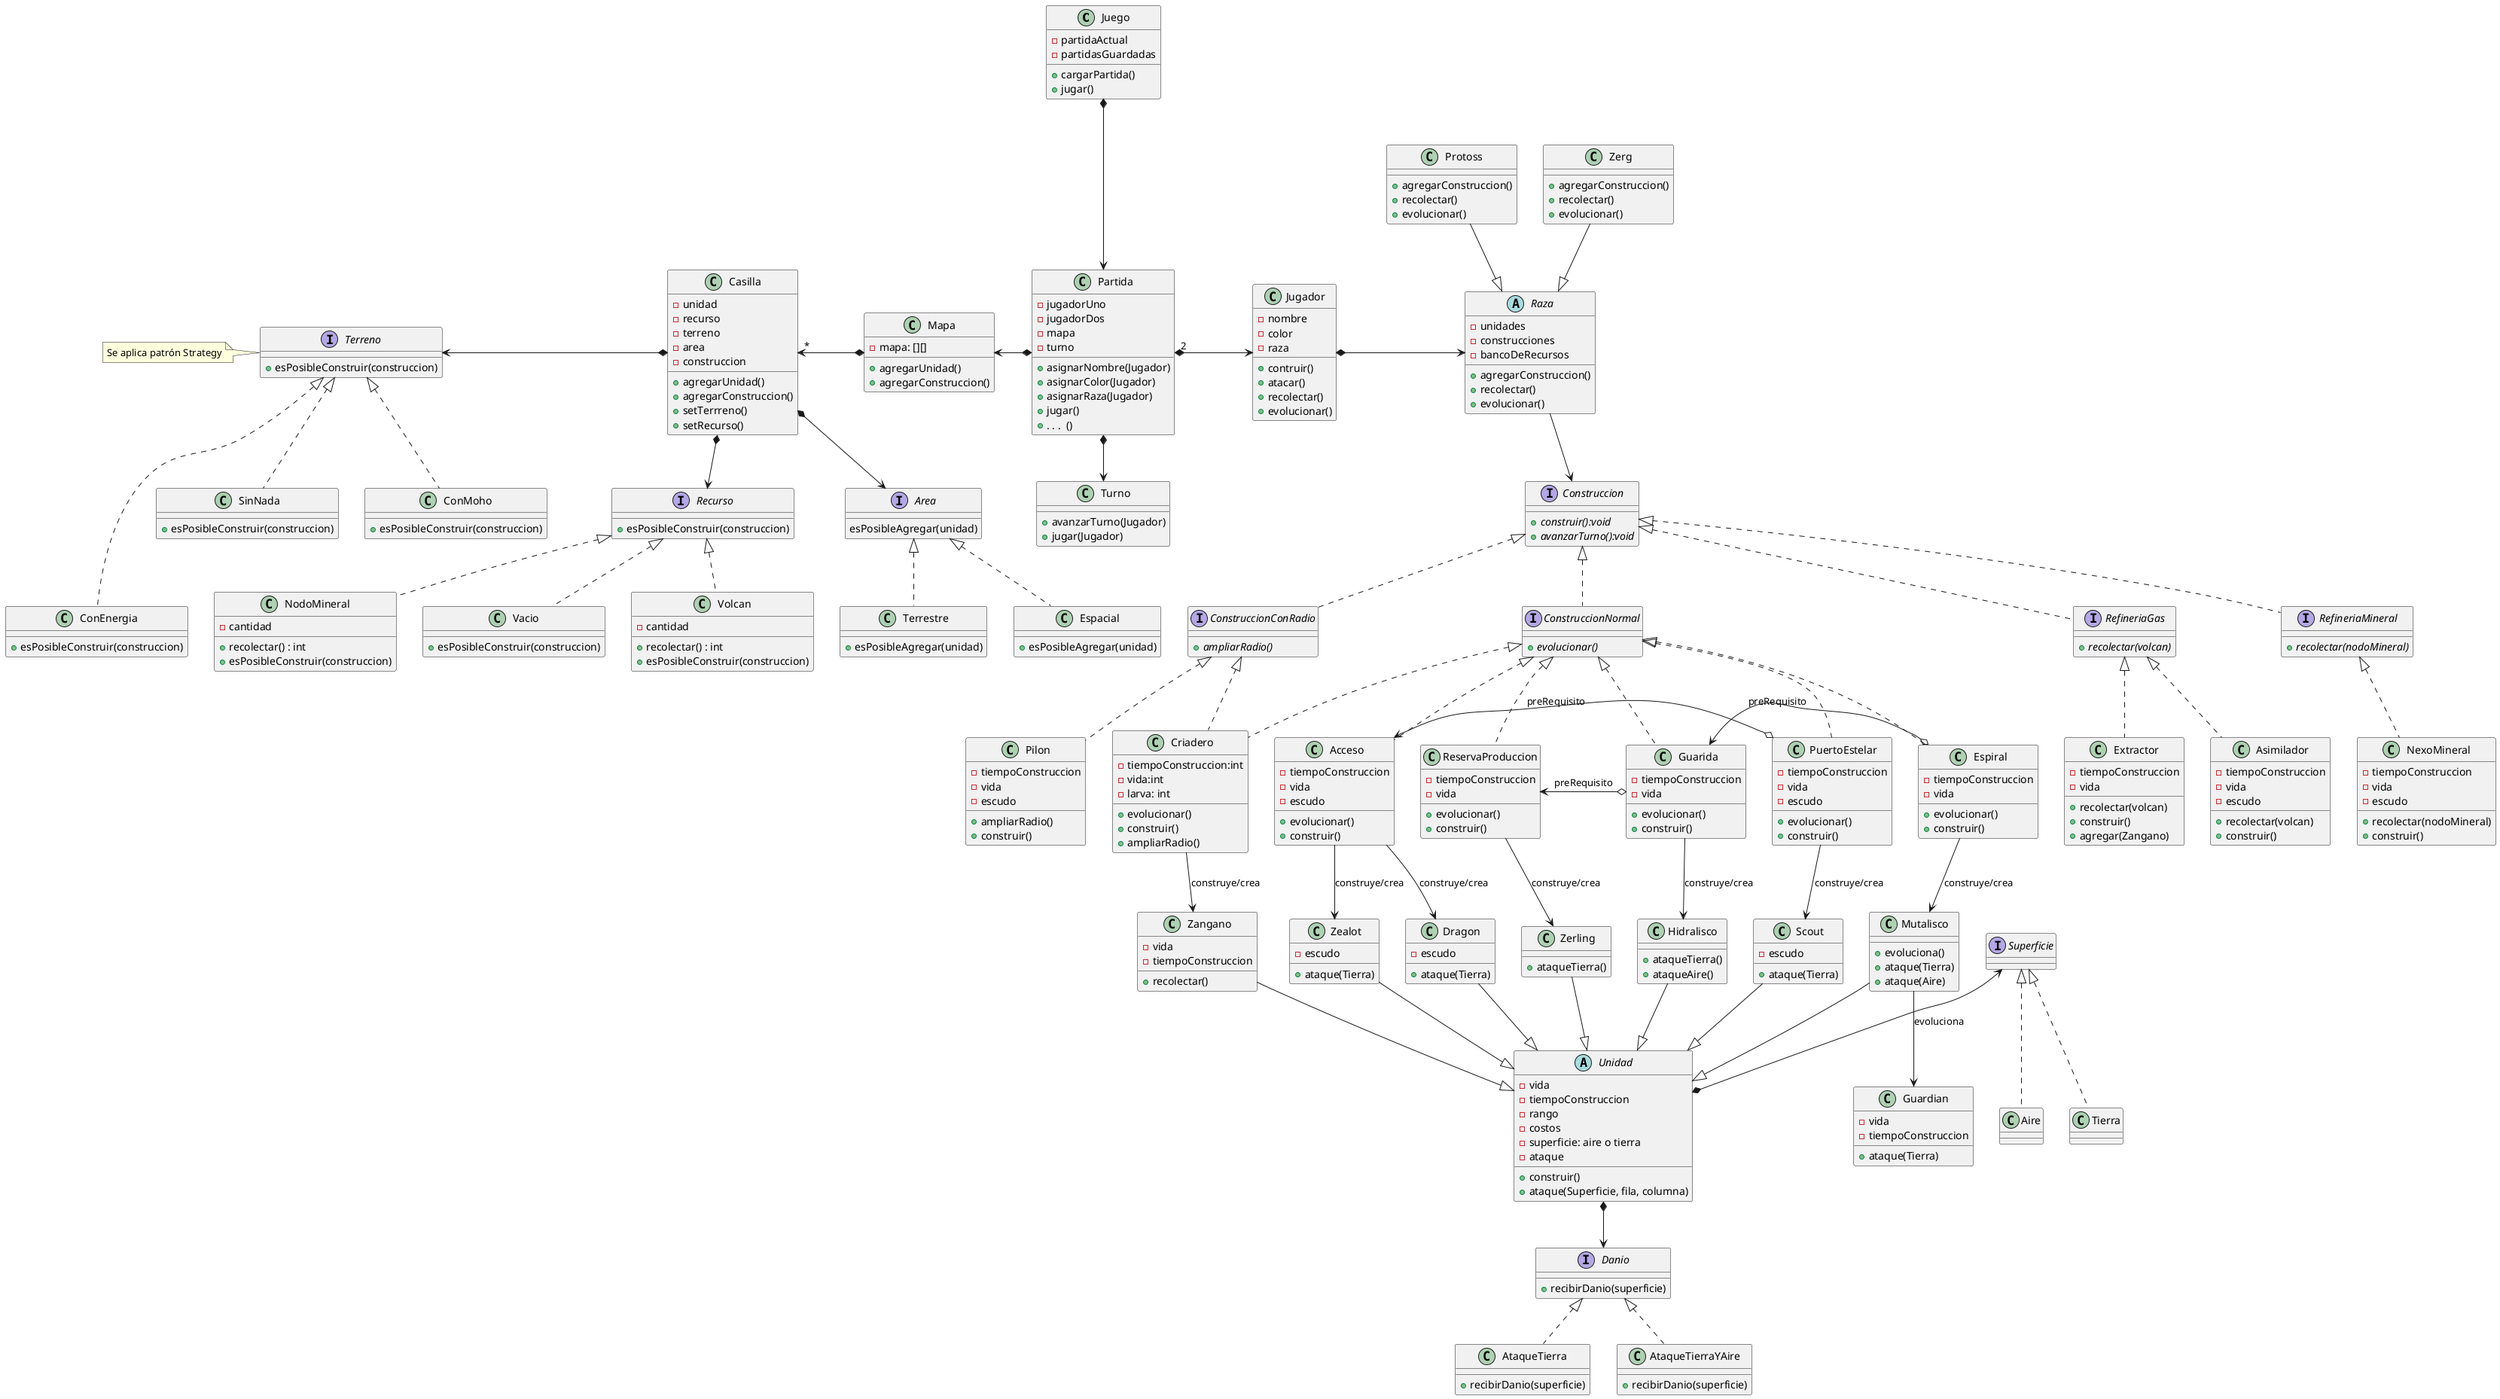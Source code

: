 @startuml
'https://plantuml.com/class-diagram

class Juego {
    - partidaActual
    - partidasGuardadas

    + cargarPartida()
    + jugar()
}

class Partida {
    - jugadorUno
    - jugadorDos
    - mapa
    - turno

    + asignarNombre(Jugador)
    + asignarColor(Jugador)
    + asignarRaza(Jugador)
    + jugar()
    + . . .  ()
}

class Jugador {
    - nombre
    - color
    - raza


    + contruir()
    + atacar()
    + recolectar()
    + evolucionar()
}

abstract class Raza {
    - unidades
    - construcciones
    - bancoDeRecursos

    + agregarConstruccion()
    + recolectar()
    + evolucionar()
}

class Zerg {
    + agregarConstruccion()
    + recolectar()
    + evolucionar()
}

class Protoss {
    + agregarConstruccion()
    + recolectar()
    + evolucionar()
}

abstract class Unidad {
    - vida
    - tiempoConstruccion
    - rango
    - costos
    - superficie: aire o tierra
    - ataque
    + construir()
    + ataque(Superficie, fila, columna)
}

class Zangano {
    - vida
    - tiempoConstruccion
    + recolectar()
}

class Zerling {
    + ataqueTierra()
}

class Hidralisco {

    +ataqueTierra()
    +ataqueAire()
}

class Mutalisco {
    +evoluciona()
    +ataque(Tierra)
    +ataque(Aire)
}

class Guardian {
    -vida
    -tiempoConstruccion

    +ataque(Tierra)
}

class Zealot {
    - escudo

    +ataque(Tierra)
}

class Dragon {
    - escudo

    +ataque(Tierra)
}

class Scout {
    - escudo

   +ataque(Tierra)

}

interface Construccion {
    +{abstract}construir():void
    +{abstract}avanzarTurno():void

}

interface RefineriaGas {
    + {abstract}recolectar(volcan)
}

interface RefineriaMineral {
    + {abstract}recolectar(nodoMineral)
}


interface ConstruccionConRadio {
    +{abstract}ampliarRadio()
}

interface ConstruccionNormal {

    +{abstract}evolucionar()
    }

class Extractor {
    - tiempoConstruccion
    - vida
    +recolectar(volcan)
    +construir()
    +agregar(Zangano)
}

class Asimilador {
    - tiempoConstruccion
    - vida
    +recolectar(volcan)
    +construir()
    - escudo
}

class NexoMineral {
    - tiempoConstruccion
    - vida
    +recolectar(nodoMineral)
    +construir()
    - escudo
}

class Criadero {
    - tiempoConstruccion:int
    - vida:int
    - larva: int
     +evolucionar()
     +construir()
     +ampliarRadio()
}

class Pilon {
    - tiempoConstruccion
    - vida
    +ampliarRadio()
    +construir()
    - escudo
}

class Espiral {
    - tiempoConstruccion
    - vida
    +evolucionar()
    +construir()

}

class ReservaProduccion {
    - tiempoConstruccion
    - vida
     +evolucionar()
     +construir()
}

class Guarida {
    - tiempoConstruccion
    - vida
    +evolucionar()
    +construir()

}

class PuertoEstelar {
    - tiempoConstruccion
    - vida
    +evolucionar()
    +construir()
    - escudo

}

class Acceso {
    - tiempoConstruccion
    - vida
     +evolucionar()
     +construir()
    - escudo
}

class Mapa {
    - mapa: [][]

    + agregarUnidad()
    + agregarConstruccion()
}

class Casilla {
    - unidad
    - recurso
    - terreno
    - area
    - construccion

    + agregarUnidad()
    + agregarConstruccion()
    + setTerrreno()
    + setRecurso()
}

class Vacio {
    + esPosibleConstruir(construccion)
}

interface Terreno {
    + esPosibleConstruir(construccion)
}

interface Terreno
note left: Se aplica patrón Strategy

class ConMoho {
    + esPosibleConstruir(construccion)
}

class ConEnergia {
    + esPosibleConstruir(construccion)
}

class SinNada {
    + esPosibleConstruir(construccion)
}

class Volcan {
    - cantidad
    + recolectar() : int
    + esPosibleConstruir(construccion)
}

class NodoMineral {
    - cantidad
    + recolectar() : int
    + esPosibleConstruir(construccion)
}

class Turno {

   +avanzarTurno(Jugador)
   +jugar(Jugador)

   }

interface Recurso {
    + esPosibleConstruir(construccion)
}

interface Area {
    esPosibleAgregar(unidad)
}

class Espacial {
    +esPosibleAgregar(unidad)
}

class Terrestre {
    +esPosibleAgregar(unidad)
}



Juego *---> Partida
Partida "2" *-> Jugador
Mapa <-* Partida
Partida *--> Turno

Jugador *-> Raza
Raza <|-up- Zerg
Raza <|-up- Protoss


Raza-->Construccion


Construccion <|.. RefineriaGas
Construccion <|.. RefineriaMineral
Construccion <|.. ConstruccionConRadio
Construccion <|.. ConstruccionNormal


RefineriaGas <|.. Extractor
RefineriaGas <|.. Asimilador
RefineriaMineral <|.. NexoMineral


ConstruccionConRadio <|.. Criadero
ConstruccionConRadio <|.. Pilon


ConstruccionNormal <|.. Criadero
ConstruccionNormal <|.. Espiral
ConstruccionNormal <|.. ReservaProduccion
ConstruccionNormal <|.. Guarida
ConstruccionNormal <|.. PuertoEstelar
ConstruccionNormal <|.. Acceso


Casilla "*" <-* Mapa
Terreno <-* Casilla

Casilla *--> Recurso
Recurso <|.. Volcan
Recurso <|.. NodoMineral
Recurso <|.. Vacio

Terreno <|.. ConMoho
Terreno <|... ConEnergia
Terreno <|.. SinNada


Criadero --> Zangano: construye/crea
ReservaProduccion --> Zerling: construye/crea
Guarida --> Hidralisco: construye/crea


Espiral --> Mutalisco: construye/crea
Mutalisco --> Guardian: evoluciona
Acceso --> Zealot: construye/crea
Acceso --> Dragon: construye/crea
PuertoEstelar --> Scout: construye/crea

Espiral o-left-> Guarida: preRequisito
Guarida o-left-> ReservaProduccion: preRequisito
PuertoEstelar o-left-> Acceso: preRequisito

Zangano --|> Unidad
Zerling --|> Unidad
Hidralisco --|> Unidad
Mutalisco --|> Unidad
Zealot --|> Unidad
Dragon --|> Unidad
Scout --|> Unidad

interface Superficie{

}


class Aire{

}

class Tierra{

}

interface Danio {
    +recibirDanio(superficie)
}

class AtaqueTierra {
    +recibirDanio(superficie)
}

class AtaqueTierraYAire {
    +recibirDanio(superficie)
}

Unidad *--> Danio

Danio <|.. AtaqueTierra
Danio <|.. AtaqueTierraYAire


Superficie <|.. Tierra
Superficie <|.. Aire

Unidad *-up-> Superficie

Casilla *--> Area
Area <|.. Terrestre
Area <|.. Espacial



@enduml